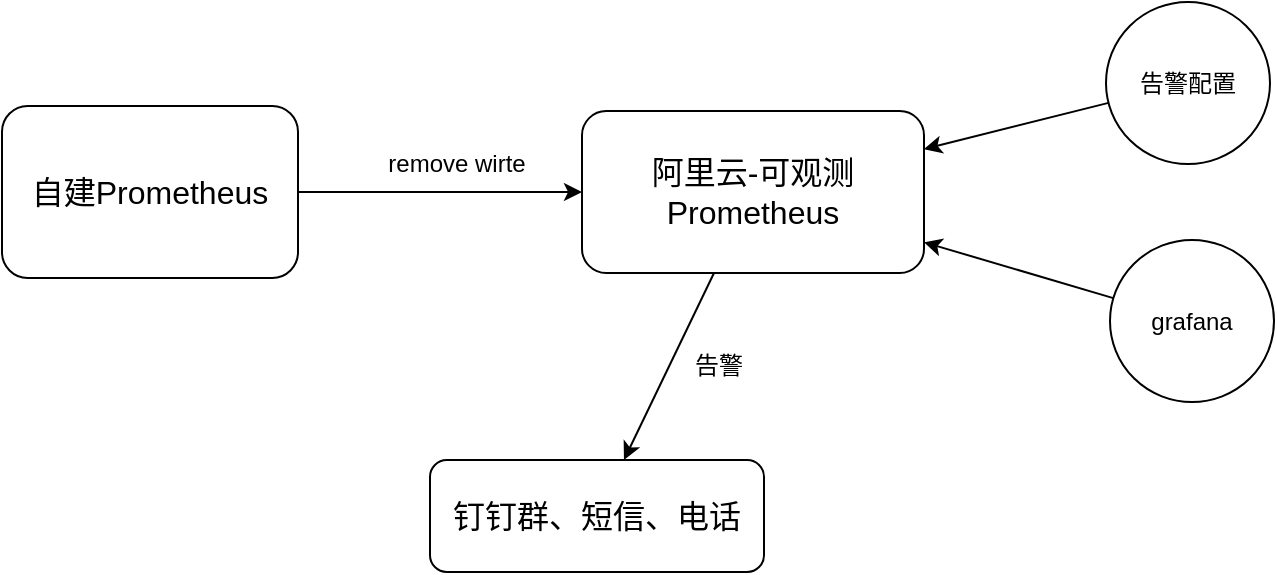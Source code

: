<mxfile version="28.1.2">
  <diagram name="第 1 页" id="70fWCadMbF0a-M5VIF8h">
    <mxGraphModel dx="1418" dy="794" grid="0" gridSize="10" guides="1" tooltips="1" connect="1" arrows="1" fold="1" page="1" pageScale="1" pageWidth="827" pageHeight="1169" math="0" shadow="0">
      <root>
        <mxCell id="0" />
        <mxCell id="1" parent="0" />
        <mxCell id="RmLA0iMzVtfLR-fnyqDk-5" style="edgeStyle=orthogonalEdgeStyle;rounded=0;orthogonalLoop=1;jettySize=auto;html=1;" edge="1" parent="1" source="RmLA0iMzVtfLR-fnyqDk-1" target="RmLA0iMzVtfLR-fnyqDk-2">
          <mxGeometry relative="1" as="geometry" />
        </mxCell>
        <mxCell id="RmLA0iMzVtfLR-fnyqDk-1" value="&lt;font style=&quot;font-size: 16px;&quot;&gt;自建Prometheus&lt;/font&gt;" style="rounded=1;whiteSpace=wrap;html=1;" vertex="1" parent="1">
          <mxGeometry x="162" y="307" width="148" height="86" as="geometry" />
        </mxCell>
        <mxCell id="RmLA0iMzVtfLR-fnyqDk-7" style="rounded=0;orthogonalLoop=1;jettySize=auto;html=1;" edge="1" parent="1" source="RmLA0iMzVtfLR-fnyqDk-2" target="RmLA0iMzVtfLR-fnyqDk-3">
          <mxGeometry relative="1" as="geometry" />
        </mxCell>
        <mxCell id="RmLA0iMzVtfLR-fnyqDk-2" value="&lt;font style=&quot;font-size: 16px;&quot;&gt;阿里云-可观测Prometheus&lt;/font&gt;" style="rounded=1;whiteSpace=wrap;html=1;" vertex="1" parent="1">
          <mxGeometry x="452" y="309.5" width="171" height="81" as="geometry" />
        </mxCell>
        <mxCell id="RmLA0iMzVtfLR-fnyqDk-3" value="&lt;font style=&quot;font-size: 16px;&quot;&gt;钉钉群、短信、电话&lt;/font&gt;" style="rounded=1;whiteSpace=wrap;html=1;" vertex="1" parent="1">
          <mxGeometry x="376" y="484" width="167" height="56" as="geometry" />
        </mxCell>
        <mxCell id="RmLA0iMzVtfLR-fnyqDk-6" value="remove wirte" style="text;html=1;align=center;verticalAlign=middle;resizable=0;points=[];autosize=1;strokeColor=none;fillColor=none;" vertex="1" parent="1">
          <mxGeometry x="345" y="323" width="87" height="26" as="geometry" />
        </mxCell>
        <mxCell id="RmLA0iMzVtfLR-fnyqDk-8" value="告警" style="text;html=1;align=center;verticalAlign=middle;resizable=0;points=[];autosize=1;strokeColor=none;fillColor=none;" vertex="1" parent="1">
          <mxGeometry x="499" y="424" width="42" height="26" as="geometry" />
        </mxCell>
        <mxCell id="RmLA0iMzVtfLR-fnyqDk-11" style="rounded=0;orthogonalLoop=1;jettySize=auto;html=1;" edge="1" parent="1" source="RmLA0iMzVtfLR-fnyqDk-9" target="RmLA0iMzVtfLR-fnyqDk-2">
          <mxGeometry relative="1" as="geometry" />
        </mxCell>
        <mxCell id="RmLA0iMzVtfLR-fnyqDk-9" value="告警配置" style="ellipse;whiteSpace=wrap;html=1;" vertex="1" parent="1">
          <mxGeometry x="714" y="255" width="82" height="81" as="geometry" />
        </mxCell>
        <mxCell id="RmLA0iMzVtfLR-fnyqDk-13" style="rounded=0;orthogonalLoop=1;jettySize=auto;html=1;" edge="1" parent="1" source="RmLA0iMzVtfLR-fnyqDk-12" target="RmLA0iMzVtfLR-fnyqDk-2">
          <mxGeometry relative="1" as="geometry" />
        </mxCell>
        <mxCell id="RmLA0iMzVtfLR-fnyqDk-12" value="grafana" style="ellipse;whiteSpace=wrap;html=1;" vertex="1" parent="1">
          <mxGeometry x="716" y="374" width="82" height="81" as="geometry" />
        </mxCell>
      </root>
    </mxGraphModel>
  </diagram>
</mxfile>
